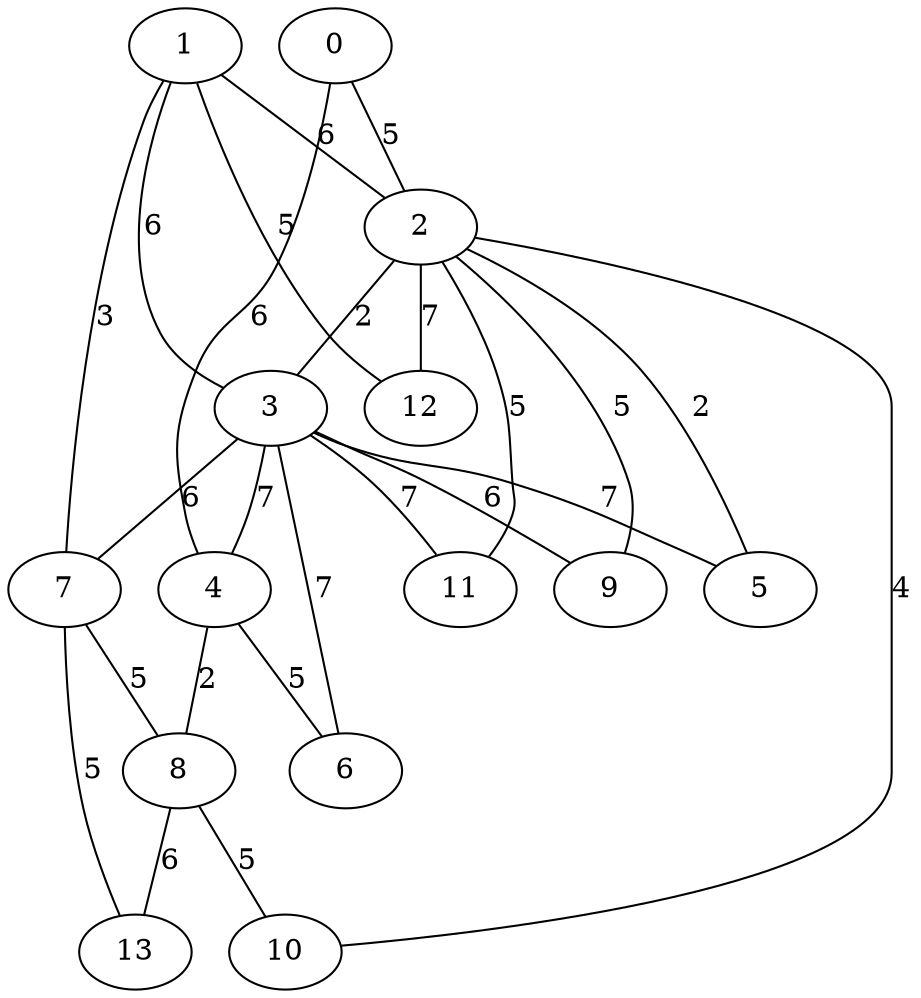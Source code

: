 graph g {
  0 [ habit = 1, size = 63, x = 4, y = 2 ]
  1 [ habit = 4, size = 223, x = 5, y = 8 ]
  2 [ habit = 4, size = 455, x = 3, y = 6 ]
  3 [ habit = 9, size = 292, x = 4, y = 5 ]
  4 [ habit = 9, size = 451, x = 7, y = 3 ]
  5 [ base = 1, habit = 4, size = 225, x = 2, y = 7 ]
  6 [ habit = 8, size = 274, x = 6, y = 1 ]
  7 [ habit = 1, size = 464, x = 7, y = 8 ]
  8 [ base = 2, habit = 6, size = 85, x = 9, y = 5 ]
  9 [ habit = 8, size = 476, x = 1, y = 5 ]
  10 [ habit = 9, size = 223, x = 6, y = 6 ]
  11 [ habit = 1, size = 238, x = 2, y = 3 ]
  12 [ habit = 10, size = 217, x = 3, y = 10 ]
  13 [ habit = 7, size = 477, x = 10, y = 8 ]

  0 -- 2 [ label = 5, weight = 5 ]
  0 -- 4 [ label = 6, weight = 6 ]
  1 -- 3 [ label = 6, weight = 6 ]
  1 -- 2 [ label = 6, weight = 6 ]
  1 -- 12 [ label = 5, weight = 5 ]
  1 -- 7 [ label = 3, weight = 3 ]
  2 -- 10 [ label = 4, weight = 4 ]
  2 -- 11 [ label = 5, weight = 5 ]
  2 -- 3 [ label = 2, weight = 2 ]
  2 -- 12 [ label = 7, weight = 7 ]
  2 -- 5 [ label = 2, weight = 2 ]
  2 -- 9 [ label = 5, weight = 5 ]
  3 -- 7 [ label = 6, weight = 6 ]
  3 -- 6 [ label = 7, weight = 7 ]
  3 -- 9 [ label = 6, weight = 6 ]
  3 -- 4 [ label = 7, weight = 7 ]
  3 -- 11 [ label = 7, weight = 7 ]
  3 -- 5 [ label = 7, weight = 7 ]
  4 -- 8 [ label = 2, weight = 2 ]
  4 -- 6 [ label = 5, weight = 5 ]
  7 -- 8 [ label = 5, weight = 5 ]
  7 -- 13 [ label = 5, weight = 5 ]
  8 -- 10 [ label = 5, weight = 5 ]
  8 -- 13 [ label = 6, weight = 6 ]
}
